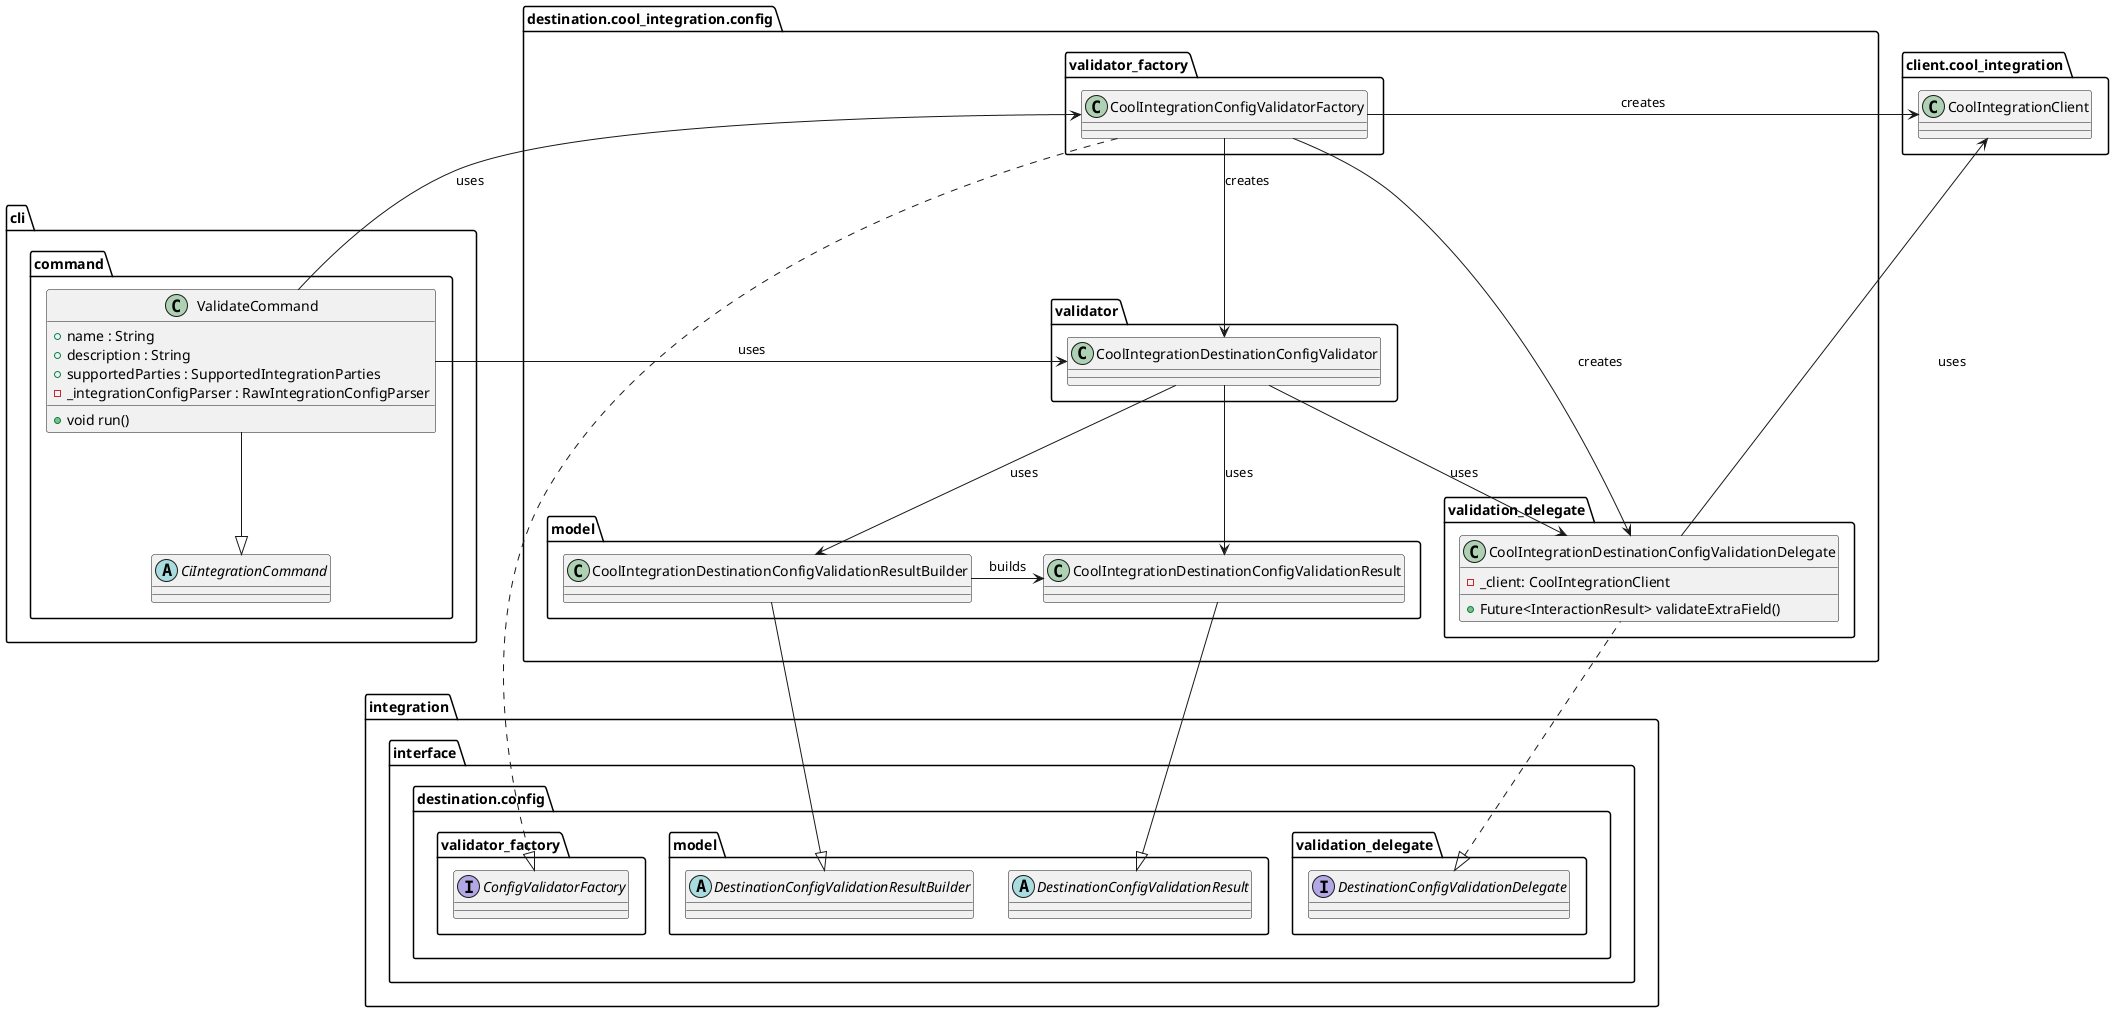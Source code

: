 @startuml ci_integrations_config_validator_class_diagram

    package integration.interface {
        package destination.config as interface_config {

            package validation_delegate as interface_delegate {
                interface DestinationConfigValidationDelegate {}
            }

            package validator_factory as interface_factory {
                interface ConfigValidatorFactory {}
            }

            package model as interface_model {
                abstract class DestinationConfigValidationResult {}
                
                abstract class DestinationConfigValidationResultBuilder {}
            }

        }
    }

    package destination.cool_integration.config as cool_integration_config {
        package validator as cool_integration_validator {
            class CoolIntegrationDestinationConfigValidator {}
        }

        package validator_factory as cool_integration_validator_validator_factory {
            class CoolIntegrationConfigValidatorFactory {}
        }

        package validation_delegate {
            class CoolIntegrationDestinationConfigValidationDelegate {
                - _client: CoolIntegrationClient

                + Future<InteractionResult> validateExtraField()
            }
        }

        package model as cool_integration_model {
            class CoolIntegrationDestinationConfigValidationResultBuilder {}

            class CoolIntegrationDestinationConfigValidationResult {}
        }
    }

    package client.cool_integration as client_cool_integration {
        class CoolIntegrationClient {}
    }

    package cli.command {
        abstract class CiIntegrationCommand {}

        class ValidateCommand {
            + name : String
            + description : String
            + supportedParties : SupportedIntegrationParties
            - _integrationConfigParser : RawIntegrationConfigParser

            + void run()
        }
    }

    CoolIntegrationDestinationConfigValidator --> CoolIntegrationDestinationConfigValidationDelegate : uses
    CoolIntegrationDestinationConfigValidationDelegate --> CoolIntegrationClient : uses
    CoolIntegrationConfigValidatorFactory --> CoolIntegrationDestinationConfigValidator : creates
    CoolIntegrationConfigValidatorFactory --> CoolIntegrationClient : creates
    CoolIntegrationConfigValidatorFactory --> CoolIntegrationDestinationConfigValidationDelegate : creates

    ValidateCommand -down-|> CiIntegrationCommand
    ValidateCommand -left-> CoolIntegrationDestinationConfigValidator : uses
    ValidateCommand -left-> CoolIntegrationConfigValidatorFactory : uses

    CoolIntegrationDestinationConfigValidationDelegate .left.|> DestinationConfigValidationDelegate
    CoolIntegrationDestinationConfigValidationResult -down-|> DestinationConfigValidationResult
    CoolIntegrationDestinationConfigValidationResultBuilder -down-|> DestinationConfigValidationResultBuilder
    
    CoolIntegrationDestinationConfigValidator --> CoolIntegrationDestinationConfigValidationResultBuilder : uses
    CoolIntegrationDestinationConfigValidator --> CoolIntegrationDestinationConfigValidationResult : uses

    CoolIntegrationDestinationConfigValidationResultBuilder -right-> CoolIntegrationDestinationConfigValidationResult : builds

    CoolIntegrationConfigValidatorFactory ..|> ConfigValidatorFactory

    CoolIntegrationConfigValidatorFactory -[hidden]left-> CoolIntegrationClient
@enduml
